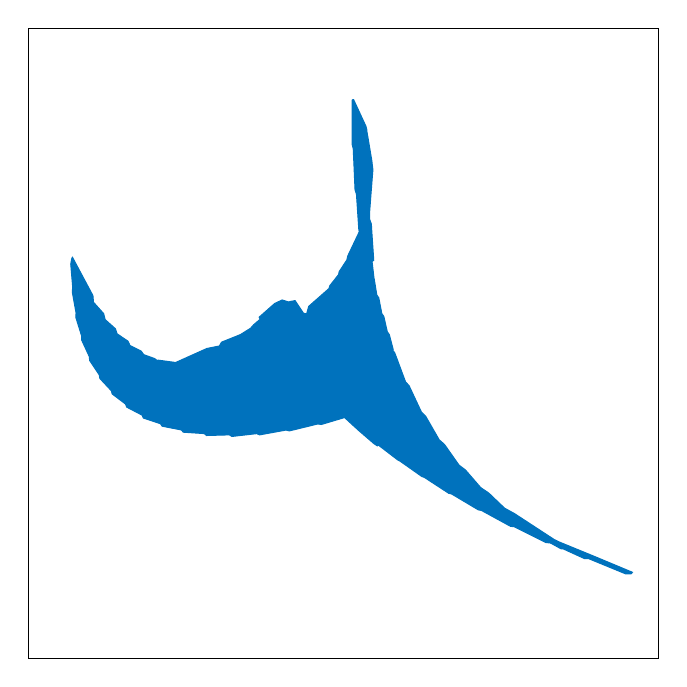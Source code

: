 % This file was created by matlab2tikz.
%
\definecolor{mycolor1}{rgb}{0.0,0.447,0.741}%
%
\begin{tikzpicture}
\footnotesize

\begin{axis}[%
width=8cm,
height=8cm,
at={(0in,0in)},
scale only axis,
xmin=-1.816,
xmax=2.684,
xtick={\empty},
ymin=-1.545,
ymax=2.455,
ytick={\empty},
axis background/.style={fill=white}
]

\addplot[area legend, draw=mycolor1, fill=mycolor1, forget plot]
table[row sep=crcr] {%
x	y\\
0.505	1.693\\
0.498	1.719\\
0.498	1.998\\
0.5	2.0\\
0.507	2.002\\
0.508	2.002\\
0.596	1.833\\
0.603	1.808\\
0.603	1.801\\
0.636	1.627\\
0.64	1.603\\
0.64	1.599\\
0.646	1.557\\
0.628	1.352\\
0.628	1.351\\
0.628	1.35\\
0.623	1.292\\
0.622	1.244\\
0.635	1.211\\
0.638	1.167\\
0.638	1.167\\
0.652	0.982\\
0.648	0.978\\
0.64	0.975\\
0.654	0.867\\
0.655	0.865\\
0.674	0.761\\
0.688	0.743\\
0.71	0.642\\
0.724	0.625\\
0.749	0.527\\
0.763	0.51\\
0.791	0.415\\
0.79	0.414\\
0.787	0.411\\
0.802	0.394\\
0.879	0.21\\
0.905	0.184\\
0.993	0.017\\
1.023	-0.009\\
1.12	-0.159\\
1.156	-0.187\\
1.158	-0.189\\
1.261	-0.319\\
1.308	-0.351\\
1.416	-0.462\\
1.474	-0.497\\
1.587	-0.593\\
1.657	-0.627\\
1.943	-0.793\\
1.981	-0.809\\
2.236	-0.902\\
2.5	-1\\
2.492	-1.008\\
2.491	-1.009\\
2.488	-1.009\\
2.453	-1.01\\
2.185	-0.912\\
2.156	-0.912\\
2.006	-0.851\\
1.989	-0.85\\
1.92	-0.816\\
1.911	-0.813\\
1.882	-0.811\\
1.656	-0.71\\
1.63	-0.708\\
1.422	-0.607\\
1.399	-0.603\\
1.208	-0.502\\
1.188	-0.498\\
1.014	-0.397\\
0.997	-0.392\\
0.839	-0.293\\
0.825	-0.287\\
0.684	-0.191\\
0.679	-0.196\\
0.677	-0.197\\
0.676	-0.196\\
0.653	-0.182\\
0.538	-0.094\\
0.538	-0.093\\
0.52	-0.079\\
0.444	-0.017\\
0.278	-0.061\\
0.256	-0.058\\
0.256	-0.057\\
0.049	-0.102\\
0.029	-0.097\\
0.029	-0.096\\
-0.163	-0.127\\
-0.182	-0.12\\
-0.182	-0.119\\
-0.361	-0.137\\
-0.377	-0.128\\
-0.377	-0.127\\
-0.542	-0.131\\
-0.557	-0.12\\
-0.557	-0.119\\
-0.708	-0.11\\
-0.721	-0.097\\
-0.721	-0.096\\
-0.859	-0.072\\
-0.87	-0.058\\
-0.869	-0.057\\
-0.993	-0.02\\
-1.002	-0.003\\
-1.002	-0.002\\
-1.112	0.049\\
-1.12	0.067\\
-1.12	0.068\\
-1.216	0.133\\
-1.222	0.153\\
-1.304	0.231\\
-1.308	0.253\\
-1.377	0.345\\
-1.379	0.369\\
-1.434	0.475\\
-1.434	0.5\\
-1.476	0.62\\
-1.474	0.647\\
-1.501	0.78\\
-1.498	0.809\\
-1.512	0.957\\
-1.506	0.987\\
-1.503	0.996\\
-1.502	0.998\\
-1.5	1\\
-1.354	0.757\\
-1.35	0.715\\
-1.277	0.642\\
-1.267	0.605\\
-1.193	0.546\\
-1.181	0.514\\
-1.104	0.468\\
-1.089	0.44\\
-1.01	0.405\\
-0.991	0.382\\
-0.913	0.357\\
-0.896	0.345\\
-0.887	0.347\\
-0.763	0.332\\
-0.54	0.421\\
-0.45	0.437\\
-0.439	0.455\\
-0.433	0.462\\
-0.301	0.509\\
-0.297	0.511\\
-0.227	0.55\\
-0.205	0.572\\
-0.159	0.607\\
-0.166	0.62\\
-0.161	0.624\\
-0.055	0.707\\
-0.002	0.729\\
0.046	0.716\\
0.053	0.719\\
0.09	0.725\\
0.092	0.723\\
0.151	0.644\\
0.173	0.642\\
0.188	0.688\\
0.191	0.691\\
0.333	0.802\\
0.338	0.819\\
0.401	0.89\\
0.406	0.91\\
0.461	0.984\\
0.466	1.007\\
0.549	1.162\\
0.549	1.166\\
0.546	1.175\\
0.529	1.403\\
0.528	1.404\\
0.519	1.428\\
0.506	1.692\\
0.505	1.693\\
}--cycle;
\end{axis}
\end{tikzpicture}%